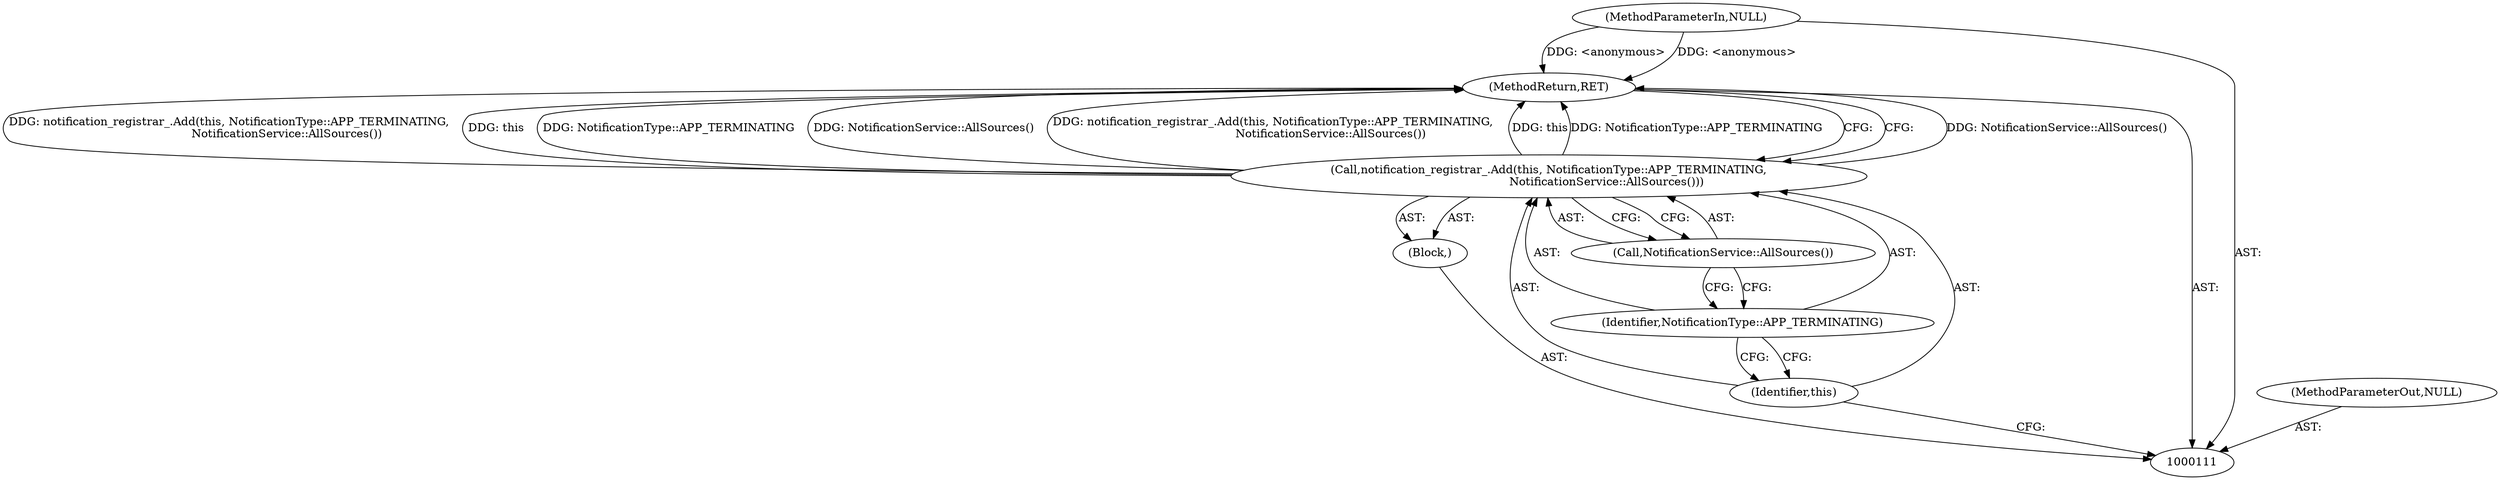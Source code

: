 digraph "0_Chrome_dc7b094a338c6c521f918f478e993f0f74bbea0d_21" {
"1000112" [label="(MethodParameterIn,NULL)"];
"1001620" [label="(MethodParameterOut,NULL)"];
"1000113" [label="(Block,)"];
"1000118" [label="(MethodReturn,RET)"];
"1000115" [label="(Identifier,this)"];
"1000116" [label="(Identifier,NotificationType::APP_TERMINATING)"];
"1000114" [label="(Call,notification_registrar_.Add(this, NotificationType::APP_TERMINATING,\n                                NotificationService::AllSources()))"];
"1000117" [label="(Call,NotificationService::AllSources())"];
"1000112" -> "1000111"  [label="AST: "];
"1000112" -> "1000118"  [label="DDG: <anonymous>"];
"1001620" -> "1000111"  [label="AST: "];
"1000113" -> "1000111"  [label="AST: "];
"1000114" -> "1000113"  [label="AST: "];
"1000118" -> "1000111"  [label="AST: "];
"1000118" -> "1000114"  [label="CFG: "];
"1000114" -> "1000118"  [label="DDG: NotificationService::AllSources()"];
"1000114" -> "1000118"  [label="DDG: notification_registrar_.Add(this, NotificationType::APP_TERMINATING,\n                                NotificationService::AllSources())"];
"1000114" -> "1000118"  [label="DDG: this"];
"1000114" -> "1000118"  [label="DDG: NotificationType::APP_TERMINATING"];
"1000112" -> "1000118"  [label="DDG: <anonymous>"];
"1000115" -> "1000114"  [label="AST: "];
"1000115" -> "1000111"  [label="CFG: "];
"1000116" -> "1000115"  [label="CFG: "];
"1000116" -> "1000114"  [label="AST: "];
"1000116" -> "1000115"  [label="CFG: "];
"1000117" -> "1000116"  [label="CFG: "];
"1000114" -> "1000113"  [label="AST: "];
"1000114" -> "1000117"  [label="CFG: "];
"1000115" -> "1000114"  [label="AST: "];
"1000116" -> "1000114"  [label="AST: "];
"1000117" -> "1000114"  [label="AST: "];
"1000118" -> "1000114"  [label="CFG: "];
"1000114" -> "1000118"  [label="DDG: NotificationService::AllSources()"];
"1000114" -> "1000118"  [label="DDG: notification_registrar_.Add(this, NotificationType::APP_TERMINATING,\n                                NotificationService::AllSources())"];
"1000114" -> "1000118"  [label="DDG: this"];
"1000114" -> "1000118"  [label="DDG: NotificationType::APP_TERMINATING"];
"1000117" -> "1000114"  [label="AST: "];
"1000117" -> "1000116"  [label="CFG: "];
"1000114" -> "1000117"  [label="CFG: "];
}
